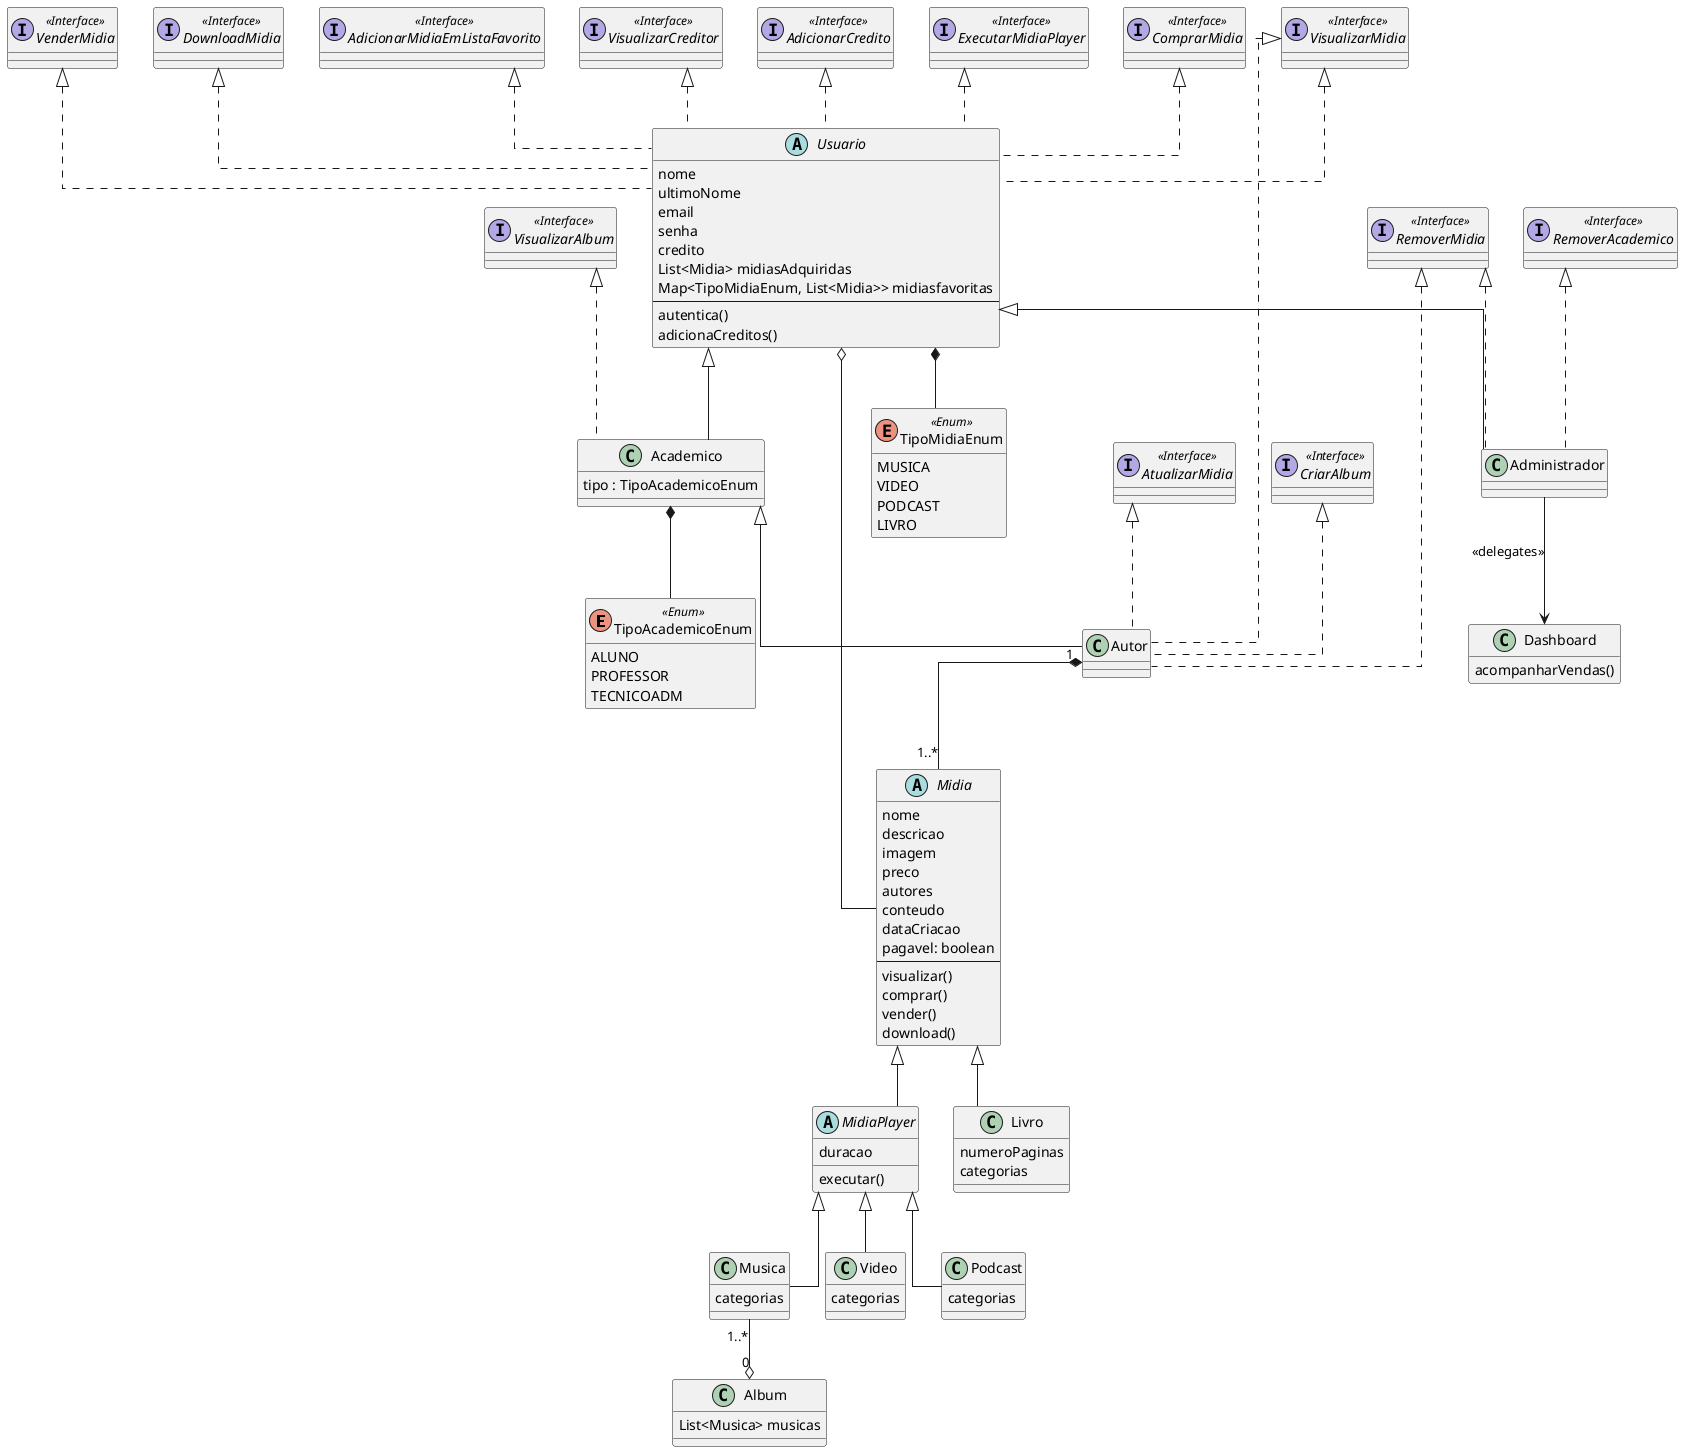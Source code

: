 @startuml class
skinparam linetype ortho

enum TipoAcademicoEnum <<Enum>> {
  ALUNO
  PROFESSOR
  TECNICOADM
}

enum TipoMidiaEnum <<Enum>> {
  MUSICA
  VIDEO
  PODCAST
  LIVRO
}

abstract class Usuario {
  nome
  ultimoNome
  email
  senha
  credito
  List<Midia> midiasAdquiridas
  Map<TipoMidiaEnum, List<Midia>> midiasfavoritas
  ---
  autentica()
  adicionaCreditos()
}

class Academico {
  tipo : TipoAcademicoEnum
}

class Administrador {}

class Album {
  List<Musica> musicas
}

abstract class Midia {
  nome
  descricao
  imagem
  preco
  autores
  conteudo
  dataCriacao
  pagavel: boolean
  ---
  visualizar()
  comprar()
  vender()
  download() 
}

abstract class MidiaPlayer {
  duracao
  executar()
}

class Dashboard { 
  acompanharVendas()
}

class Livro {
  numeroPaginas
  categorias
}

class Musica {
  categorias
}

class Video {
  categorias
}

class Podcast {
  categorias
}

Autor "1" *-- "1..*" Midia

Usuario o-- Midia

Academico *-- TipoAcademicoEnum
Usuario *-- TipoMidiaEnum

Usuario <|-- Academico
Academico <|-- Autor
Usuario <|-- Administrador

Midia <|-- Livro
Midia <|-- MidiaPlayer
MidiaPlayer <|-- Musica
MidiaPlayer <|-- Video
MidiaPlayer <|-- Podcast

Musica "1..*" --o "0" Album

interface VisualizarMidia <<Interface>> 
interface RemoverMidia <<Interface>> 
interface RemoverAcademico <<Interface>> 
interface AtualizarMidia <<Interface>> 
interface AdicionarCredito <<Interface>> 
interface CriarAlbum <<Interface>> 
interface VisualizarAlbum <<Interface>> 

VisualizarAlbum <|.. Academico
CriarAlbum <|.. Autor
AdicionarCredito <|.. Usuario
VisualizarMidia <|.. Usuario
VisualizarMidia <|.. Autor
RemoverMidia <|.. Autor
RemoverMidia <|.. Administrador
RemoverAcademico <|.. Administrador
AtualizarMidia <|.. Autor

interface ExecutarMidiaPlayer <<Interface>> 
interface ComprarMidia <<Interface>> 
interface VenderMidia <<Interface>> 
interface DownloadMidia <<Interface>> 
interface AdicionarMidiaEmListaFavorito <<Interface>> 
interface VisualizarCreditor <<Interface>> 
interface VisualizarCreditor <<Interface>> 

VisualizarCreditor <|.. Usuario
AdicionarMidiaEmListaFavorito <|.. Usuario
ExecutarMidiaPlayer <|.. Usuario
ComprarMidia <|.. Usuario
VenderMidia <|.. Usuario
DownloadMidia <|.. Usuario

Administrador --> Dashboard : <<delegates>>

hide Dashboard attributes
hide TipoAcademicoEnum methods
hide TipoMidiaEnum methods


@enduml